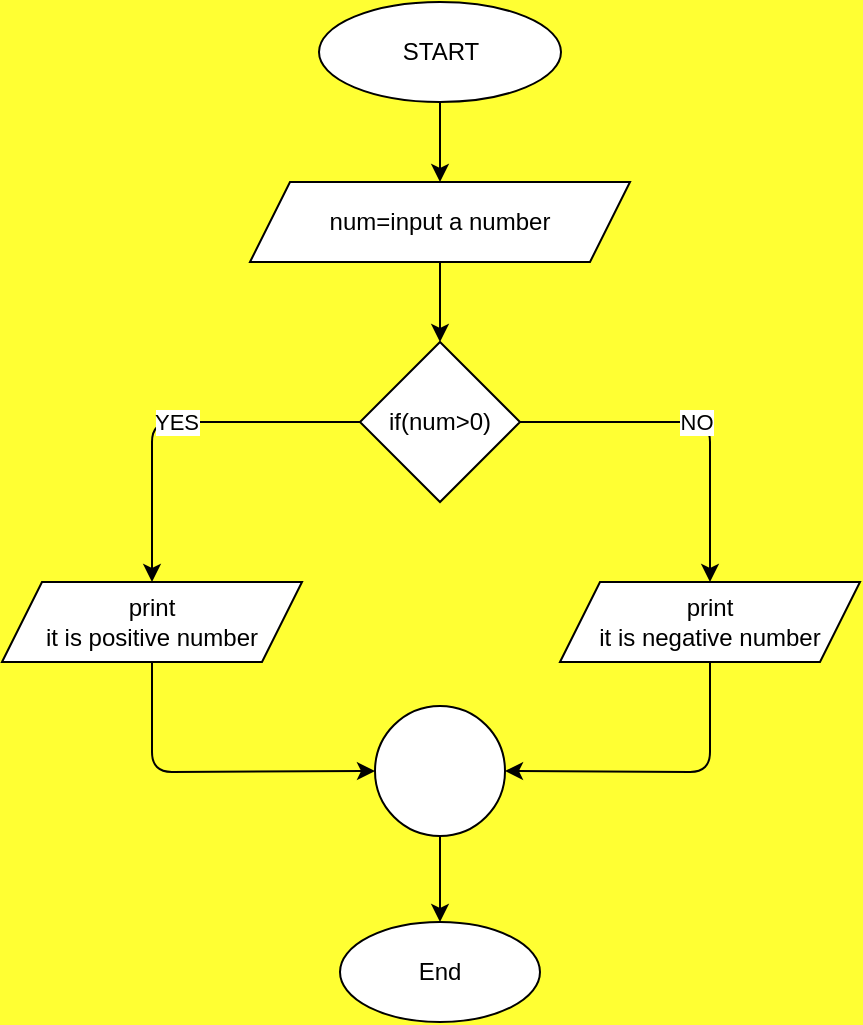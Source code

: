 <mxfile>
    <diagram id="CTC0JY4zNRyyrkPLuFDD" name="Page-1">
        <mxGraphModel dx="573" dy="478" grid="1" gridSize="10" guides="1" tooltips="1" connect="1" arrows="1" fold="1" page="1" pageScale="1" pageWidth="827" pageHeight="1169" background="#FFFF33" math="0" shadow="0">
            <root>
                <mxCell id="0"/>
                <mxCell id="1" parent="0"/>
                <mxCell id="13" value="" style="edgeStyle=none;html=1;" edge="1" parent="1" source="2" target="3">
                    <mxGeometry relative="1" as="geometry"/>
                </mxCell>
                <mxCell id="2" value="START" style="ellipse;whiteSpace=wrap;html=1;" vertex="1" parent="1">
                    <mxGeometry x="258.5" y="200" width="121" height="50" as="geometry"/>
                </mxCell>
                <mxCell id="9" value="" style="edgeStyle=none;html=1;" edge="1" parent="1" source="3" target="4">
                    <mxGeometry relative="1" as="geometry"/>
                </mxCell>
                <mxCell id="3" value="num=input a number" style="shape=parallelogram;perimeter=parallelogramPerimeter;whiteSpace=wrap;html=1;fixedSize=1;" vertex="1" parent="1">
                    <mxGeometry x="224" y="290" width="190" height="40" as="geometry"/>
                </mxCell>
                <mxCell id="10" value="YES" style="edgeStyle=none;html=1;entryX=0.5;entryY=0;entryDx=0;entryDy=0;" edge="1" parent="1" source="4" target="6">
                    <mxGeometry relative="1" as="geometry">
                        <Array as="points">
                            <mxPoint x="175" y="410"/>
                        </Array>
                    </mxGeometry>
                </mxCell>
                <mxCell id="14" value="NO" style="edgeStyle=none;html=1;entryX=0.5;entryY=0;entryDx=0;entryDy=0;exitX=1;exitY=0.5;exitDx=0;exitDy=0;" edge="1" parent="1" source="4" target="7">
                    <mxGeometry relative="1" as="geometry">
                        <Array as="points">
                            <mxPoint x="454" y="410"/>
                        </Array>
                    </mxGeometry>
                </mxCell>
                <mxCell id="4" value="if(num&amp;gt;0)" style="rhombus;whiteSpace=wrap;html=1;" vertex="1" parent="1">
                    <mxGeometry x="279" y="370" width="80" height="80" as="geometry"/>
                </mxCell>
                <mxCell id="16" style="edgeStyle=none;html=1;entryX=0;entryY=0.5;entryDx=0;entryDy=0;exitX=0.5;exitY=1;exitDx=0;exitDy=0;" edge="1" parent="1" source="6" target="15">
                    <mxGeometry relative="1" as="geometry">
                        <Array as="points">
                            <mxPoint x="175" y="585"/>
                        </Array>
                    </mxGeometry>
                </mxCell>
                <mxCell id="6" value="print&lt;br&gt;it is positive number" style="shape=parallelogram;perimeter=parallelogramPerimeter;whiteSpace=wrap;html=1;fixedSize=1;" vertex="1" parent="1">
                    <mxGeometry x="100" y="490" width="150" height="40" as="geometry"/>
                </mxCell>
                <mxCell id="17" style="edgeStyle=none;html=1;entryX=1;entryY=0.5;entryDx=0;entryDy=0;exitX=0.5;exitY=1;exitDx=0;exitDy=0;" edge="1" parent="1" source="7" target="15">
                    <mxGeometry relative="1" as="geometry">
                        <mxPoint x="450" y="570" as="targetPoint"/>
                        <Array as="points">
                            <mxPoint x="454" y="585"/>
                        </Array>
                    </mxGeometry>
                </mxCell>
                <mxCell id="7" value="print&lt;br&gt;it is negative number" style="shape=parallelogram;perimeter=parallelogramPerimeter;whiteSpace=wrap;html=1;fixedSize=1;" vertex="1" parent="1">
                    <mxGeometry x="379" y="490" width="150" height="40" as="geometry"/>
                </mxCell>
                <mxCell id="21" value="" style="edgeStyle=none;html=1;" edge="1" parent="1" source="15" target="18">
                    <mxGeometry relative="1" as="geometry"/>
                </mxCell>
                <mxCell id="15" value="" style="ellipse;whiteSpace=wrap;html=1;aspect=fixed;" vertex="1" parent="1">
                    <mxGeometry x="286.5" y="552" width="65" height="65" as="geometry"/>
                </mxCell>
                <mxCell id="18" value="End" style="ellipse;whiteSpace=wrap;html=1;" vertex="1" parent="1">
                    <mxGeometry x="269" y="660" width="100" height="50" as="geometry"/>
                </mxCell>
            </root>
        </mxGraphModel>
    </diagram>
</mxfile>